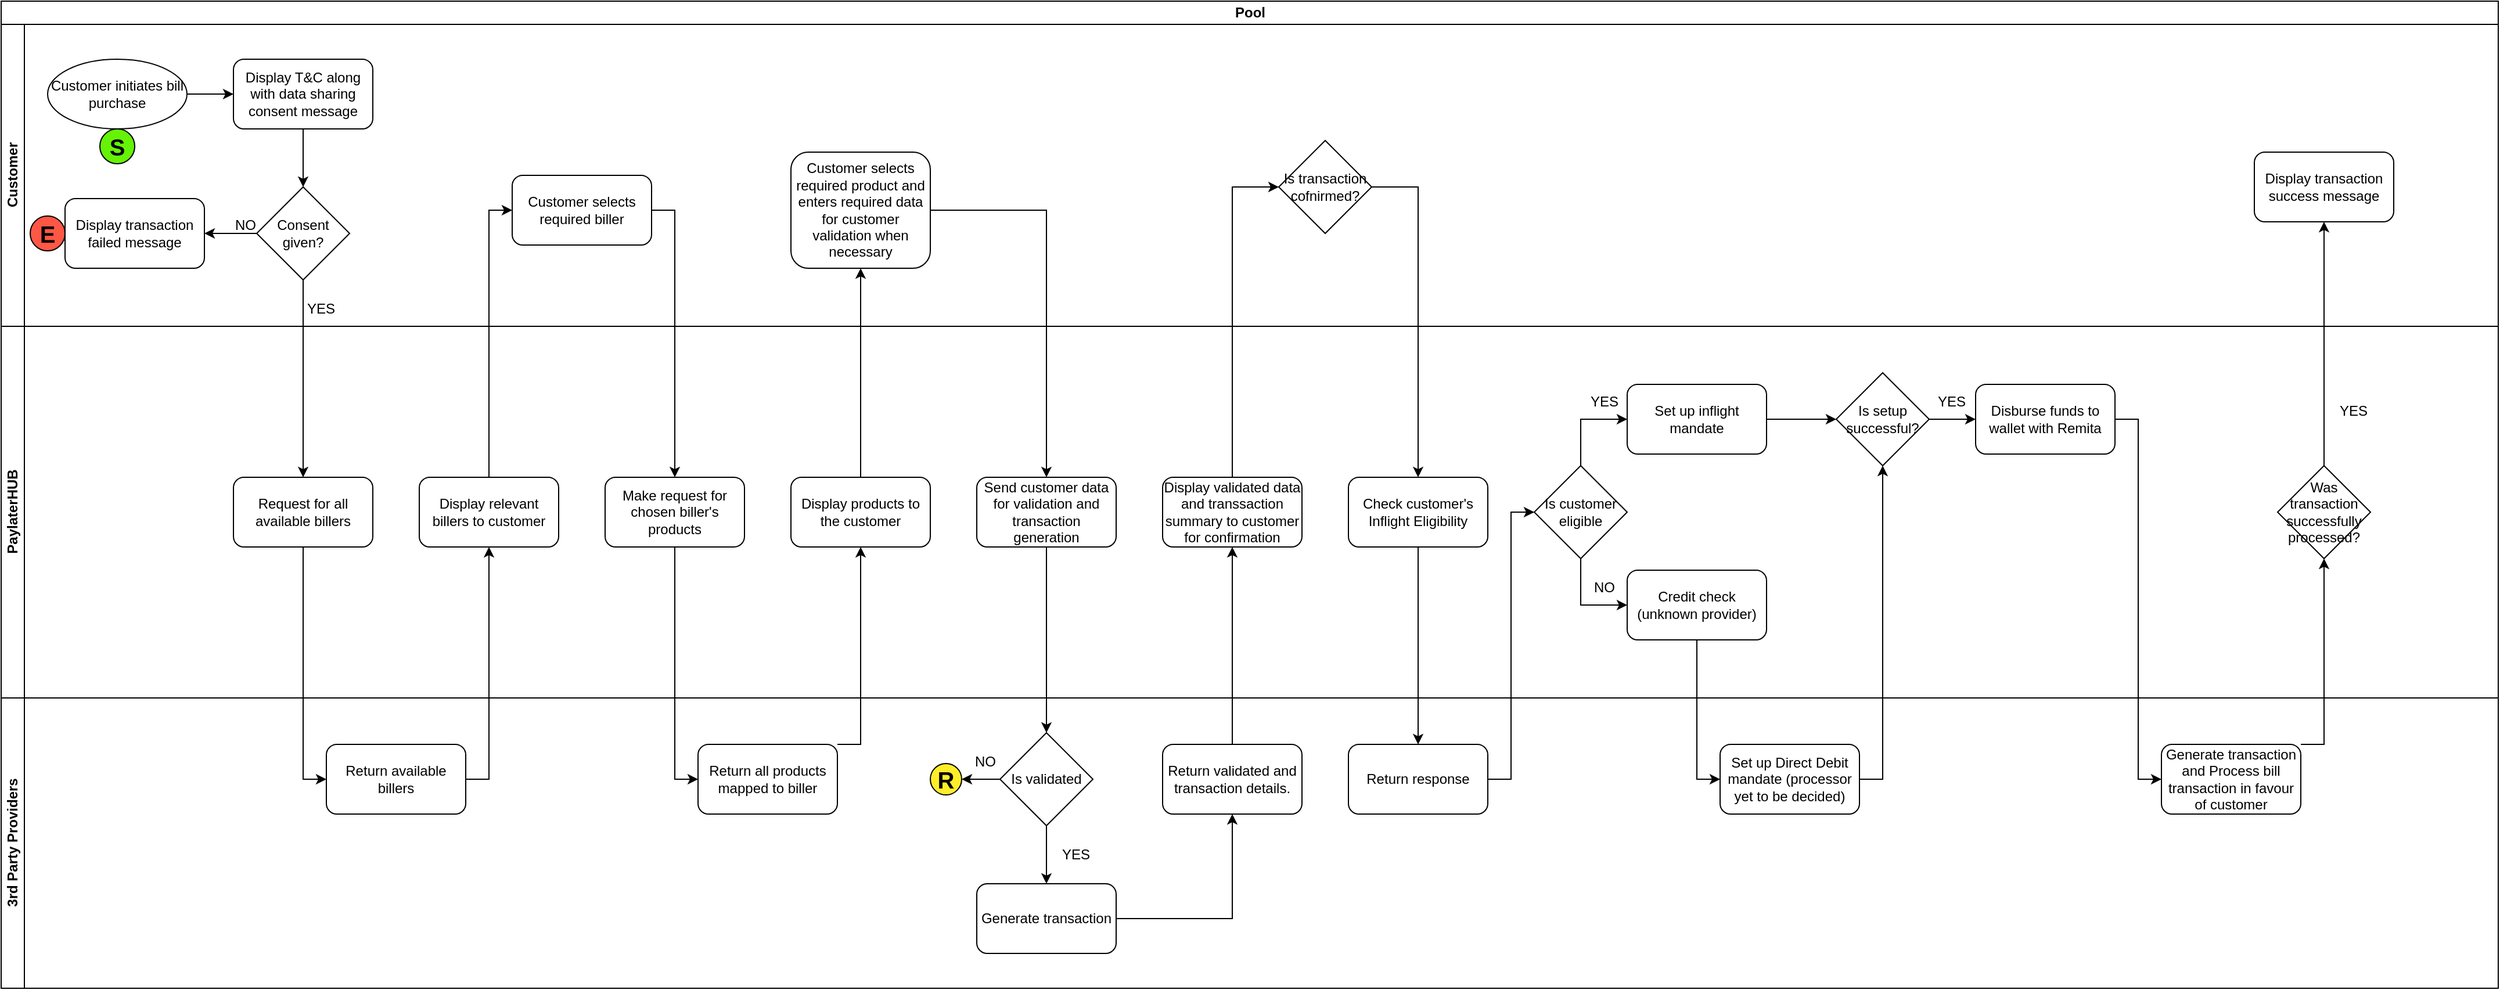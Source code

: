 <mxfile version="24.0.2" type="github">
  <diagram id="C5RBs43oDa-KdzZeNtuy" name="Page-1">
    <mxGraphModel dx="1908" dy="1378" grid="1" gridSize="10" guides="1" tooltips="1" connect="1" arrows="1" fold="1" page="1" pageScale="1" pageWidth="827" pageHeight="1169" math="0" shadow="0">
      <root>
        <mxCell id="WIyWlLk6GJQsqaUBKTNV-0" />
        <mxCell id="WIyWlLk6GJQsqaUBKTNV-1" parent="WIyWlLk6GJQsqaUBKTNV-0" />
        <mxCell id="VnchRvsKgucphbH2tO-m-4" value="Pool" style="swimlane;childLayout=stackLayout;resizeParent=1;resizeParentMax=0;horizontal=1;startSize=20;horizontalStack=0;html=1;flipV=0;flipH=0;direction=east;" vertex="1" parent="WIyWlLk6GJQsqaUBKTNV-1">
          <mxGeometry width="2150" height="850" as="geometry" />
        </mxCell>
        <mxCell id="VnchRvsKgucphbH2tO-m-5" value="Customer" style="swimlane;startSize=20;horizontal=0;html=1;direction=east;" vertex="1" parent="VnchRvsKgucphbH2tO-m-4">
          <mxGeometry y="20" width="2150" height="260" as="geometry" />
        </mxCell>
        <mxCell id="VnchRvsKgucphbH2tO-m-11" style="edgeStyle=orthogonalEdgeStyle;rounded=0;orthogonalLoop=1;jettySize=auto;html=1;" edge="1" parent="VnchRvsKgucphbH2tO-m-5" source="VnchRvsKgucphbH2tO-m-9" target="VnchRvsKgucphbH2tO-m-10">
          <mxGeometry relative="1" as="geometry" />
        </mxCell>
        <mxCell id="VnchRvsKgucphbH2tO-m-9" value="Customer initiates bill purchase" style="ellipse;whiteSpace=wrap;html=1;direction=east;" vertex="1" parent="VnchRvsKgucphbH2tO-m-5">
          <mxGeometry x="40" y="30" width="120" height="60" as="geometry" />
        </mxCell>
        <mxCell id="VnchRvsKgucphbH2tO-m-12" style="edgeStyle=orthogonalEdgeStyle;rounded=0;orthogonalLoop=1;jettySize=auto;html=1;" edge="1" parent="VnchRvsKgucphbH2tO-m-5" source="VnchRvsKgucphbH2tO-m-10">
          <mxGeometry relative="1" as="geometry">
            <mxPoint x="260" y="140" as="targetPoint" />
          </mxGeometry>
        </mxCell>
        <mxCell id="VnchRvsKgucphbH2tO-m-10" value="Display T&amp;amp;C along with data sharing consent message" style="rounded=1;whiteSpace=wrap;html=1;direction=east;" vertex="1" parent="VnchRvsKgucphbH2tO-m-5">
          <mxGeometry x="200" y="30" width="120" height="60" as="geometry" />
        </mxCell>
        <mxCell id="VnchRvsKgucphbH2tO-m-88" style="edgeStyle=orthogonalEdgeStyle;rounded=0;orthogonalLoop=1;jettySize=auto;html=1;entryX=1;entryY=0.5;entryDx=0;entryDy=0;" edge="1" parent="VnchRvsKgucphbH2tO-m-5" source="VnchRvsKgucphbH2tO-m-13" target="VnchRvsKgucphbH2tO-m-89">
          <mxGeometry relative="1" as="geometry">
            <mxPoint x="180" y="180" as="targetPoint" />
          </mxGeometry>
        </mxCell>
        <mxCell id="VnchRvsKgucphbH2tO-m-13" value="Consent given?" style="rhombus;whiteSpace=wrap;html=1;direction=east;" vertex="1" parent="VnchRvsKgucphbH2tO-m-5">
          <mxGeometry x="220" y="140" width="80" height="80" as="geometry" />
        </mxCell>
        <mxCell id="VnchRvsKgucphbH2tO-m-20" value="Customer selects required biller" style="rounded=1;whiteSpace=wrap;html=1;direction=east;" vertex="1" parent="VnchRvsKgucphbH2tO-m-5">
          <mxGeometry x="440" y="130" width="120" height="60" as="geometry" />
        </mxCell>
        <mxCell id="VnchRvsKgucphbH2tO-m-24" value="Customer selects required product and enters required data for customer validation when necessary" style="rounded=1;whiteSpace=wrap;html=1;direction=east;" vertex="1" parent="VnchRvsKgucphbH2tO-m-5">
          <mxGeometry x="680" y="110" width="120" height="100" as="geometry" />
        </mxCell>
        <mxCell id="VnchRvsKgucphbH2tO-m-30" value="Is transaction cofnirmed?" style="rhombus;whiteSpace=wrap;html=1;direction=east;" vertex="1" parent="VnchRvsKgucphbH2tO-m-5">
          <mxGeometry x="1100" y="100" width="80" height="80" as="geometry" />
        </mxCell>
        <mxCell id="VnchRvsKgucphbH2tO-m-68" value="Display transaction success message" style="rounded=1;whiteSpace=wrap;html=1;direction=east;" vertex="1" parent="VnchRvsKgucphbH2tO-m-5">
          <mxGeometry x="1940" y="110" width="120" height="60" as="geometry" />
        </mxCell>
        <mxCell id="VnchRvsKgucphbH2tO-m-84" value="&lt;b&gt;&lt;font style=&quot;font-size: 20px;&quot;&gt;S&lt;/font&gt;&lt;/b&gt;" style="ellipse;whiteSpace=wrap;html=1;fillColor=#65f207;direction=east;" vertex="1" parent="VnchRvsKgucphbH2tO-m-5">
          <mxGeometry x="85" y="90" width="30" height="30" as="geometry" />
        </mxCell>
        <mxCell id="VnchRvsKgucphbH2tO-m-87" value="&lt;span style=&quot;font-size: 20px;&quot;&gt;&lt;b&gt;E&lt;/b&gt;&lt;/span&gt;" style="ellipse;whiteSpace=wrap;html=1;fillColor=#FF5745;gradientColor=none;direction=east;" vertex="1" parent="VnchRvsKgucphbH2tO-m-5">
          <mxGeometry x="25" y="165" width="30" height="30" as="geometry" />
        </mxCell>
        <mxCell id="VnchRvsKgucphbH2tO-m-89" value="Display transaction failed message" style="rounded=1;whiteSpace=wrap;html=1;direction=east;" vertex="1" parent="VnchRvsKgucphbH2tO-m-5">
          <mxGeometry x="55" y="150" width="120" height="60" as="geometry" />
        </mxCell>
        <mxCell id="VnchRvsKgucphbH2tO-m-91" value="YES" style="text;html=1;align=center;verticalAlign=middle;resizable=0;points=[];autosize=1;strokeColor=none;fillColor=none;" vertex="1" parent="VnchRvsKgucphbH2tO-m-5">
          <mxGeometry x="250" y="230" width="50" height="30" as="geometry" />
        </mxCell>
        <mxCell id="VnchRvsKgucphbH2tO-m-6" value="PaylaterHUB" style="swimlane;startSize=20;horizontal=0;html=1;direction=east;" vertex="1" parent="VnchRvsKgucphbH2tO-m-4">
          <mxGeometry y="280" width="2150" height="320" as="geometry" />
        </mxCell>
        <mxCell id="VnchRvsKgucphbH2tO-m-15" value="Request for all available billers" style="rounded=1;whiteSpace=wrap;html=1;direction=east;" vertex="1" parent="VnchRvsKgucphbH2tO-m-6">
          <mxGeometry x="200" y="130" width="120" height="60" as="geometry" />
        </mxCell>
        <mxCell id="VnchRvsKgucphbH2tO-m-18" value="Display relevant billers to customer" style="rounded=1;whiteSpace=wrap;html=1;direction=east;" vertex="1" parent="VnchRvsKgucphbH2tO-m-6">
          <mxGeometry x="360" y="130" width="120" height="60" as="geometry" />
        </mxCell>
        <mxCell id="VnchRvsKgucphbH2tO-m-22" value="Make request for chosen biller&#39;s products" style="rounded=1;whiteSpace=wrap;html=1;direction=east;" vertex="1" parent="VnchRvsKgucphbH2tO-m-6">
          <mxGeometry x="520" y="130" width="120" height="60" as="geometry" />
        </mxCell>
        <mxCell id="VnchRvsKgucphbH2tO-m-28" value="Display validated data and transsaction summary to customer for confirmation" style="rounded=1;whiteSpace=wrap;html=1;direction=east;" vertex="1" parent="VnchRvsKgucphbH2tO-m-6">
          <mxGeometry x="1000" y="130" width="120" height="60" as="geometry" />
        </mxCell>
        <mxCell id="VnchRvsKgucphbH2tO-m-31" value="Check customer&#39;s Inflight Eligibility" style="rounded=1;whiteSpace=wrap;html=1;direction=east;" vertex="1" parent="VnchRvsKgucphbH2tO-m-6">
          <mxGeometry x="1160" y="130" width="120" height="60" as="geometry" />
        </mxCell>
        <mxCell id="VnchRvsKgucphbH2tO-m-55" style="edgeStyle=orthogonalEdgeStyle;rounded=0;orthogonalLoop=1;jettySize=auto;html=1;entryX=0;entryY=0.5;entryDx=0;entryDy=0;" edge="1" parent="VnchRvsKgucphbH2tO-m-6" source="VnchRvsKgucphbH2tO-m-35" target="VnchRvsKgucphbH2tO-m-39">
          <mxGeometry relative="1" as="geometry" />
        </mxCell>
        <mxCell id="VnchRvsKgucphbH2tO-m-35" value="Set up inflight mandate" style="rounded=1;whiteSpace=wrap;html=1;direction=east;" vertex="1" parent="VnchRvsKgucphbH2tO-m-6">
          <mxGeometry x="1400" y="50" width="120" height="60" as="geometry" />
        </mxCell>
        <mxCell id="VnchRvsKgucphbH2tO-m-61" style="edgeStyle=orthogonalEdgeStyle;rounded=0;orthogonalLoop=1;jettySize=auto;html=1;entryX=0;entryY=0.5;entryDx=0;entryDy=0;" edge="1" parent="VnchRvsKgucphbH2tO-m-6" source="VnchRvsKgucphbH2tO-m-39" target="VnchRvsKgucphbH2tO-m-62">
          <mxGeometry relative="1" as="geometry">
            <mxPoint x="1690" y="80" as="targetPoint" />
          </mxGeometry>
        </mxCell>
        <mxCell id="VnchRvsKgucphbH2tO-m-39" value="Is setup successful?" style="rhombus;whiteSpace=wrap;html=1;direction=east;" vertex="1" parent="VnchRvsKgucphbH2tO-m-6">
          <mxGeometry x="1580" y="40" width="80" height="80" as="geometry" />
        </mxCell>
        <mxCell id="VnchRvsKgucphbH2tO-m-40" value="Credit check&lt;div&gt;(unknown provider)&lt;/div&gt;" style="rounded=1;whiteSpace=wrap;html=1;direction=east;" vertex="1" parent="VnchRvsKgucphbH2tO-m-6">
          <mxGeometry x="1400" y="210" width="120" height="60" as="geometry" />
        </mxCell>
        <mxCell id="VnchRvsKgucphbH2tO-m-62" value="Disburse funds to wallet with Remita" style="rounded=1;whiteSpace=wrap;html=1;direction=east;" vertex="1" parent="VnchRvsKgucphbH2tO-m-6">
          <mxGeometry x="1700" y="50" width="120" height="60" as="geometry" />
        </mxCell>
        <mxCell id="VnchRvsKgucphbH2tO-m-94" value="NO" style="text;html=1;align=center;verticalAlign=middle;resizable=0;points=[];autosize=1;strokeColor=none;fillColor=none;" vertex="1" parent="VnchRvsKgucphbH2tO-m-6">
          <mxGeometry x="1360" y="210" width="40" height="30" as="geometry" />
        </mxCell>
        <mxCell id="VnchRvsKgucphbH2tO-m-93" value="YES" style="text;html=1;align=center;verticalAlign=middle;resizable=0;points=[];autosize=1;strokeColor=none;fillColor=none;" vertex="1" parent="VnchRvsKgucphbH2tO-m-6">
          <mxGeometry x="1355" y="50" width="50" height="30" as="geometry" />
        </mxCell>
        <mxCell id="VnchRvsKgucphbH2tO-m-95" value="YES" style="text;html=1;align=center;verticalAlign=middle;resizable=0;points=[];autosize=1;strokeColor=none;fillColor=none;" vertex="1" parent="VnchRvsKgucphbH2tO-m-6">
          <mxGeometry x="1654" y="50" width="50" height="30" as="geometry" />
        </mxCell>
        <mxCell id="VnchRvsKgucphbH2tO-m-96" value="YES" style="text;html=1;align=center;verticalAlign=middle;resizable=0;points=[];autosize=1;strokeColor=none;fillColor=none;" vertex="1" parent="VnchRvsKgucphbH2tO-m-6">
          <mxGeometry x="2000" y="58" width="50" height="30" as="geometry" />
        </mxCell>
        <mxCell id="VnchRvsKgucphbH2tO-m-7" value="3rd Party Providers" style="swimlane;startSize=20;horizontal=0;html=1;direction=east;" vertex="1" parent="VnchRvsKgucphbH2tO-m-4">
          <mxGeometry y="600" width="2150" height="250" as="geometry" />
        </mxCell>
        <mxCell id="VnchRvsKgucphbH2tO-m-17" value="Return available billers" style="rounded=1;whiteSpace=wrap;html=1;direction=east;" vertex="1" parent="VnchRvsKgucphbH2tO-m-7">
          <mxGeometry x="280" y="40" width="120" height="60" as="geometry" />
        </mxCell>
        <mxCell id="VnchRvsKgucphbH2tO-m-21" value="Return all products mapped to biller" style="rounded=1;whiteSpace=wrap;html=1;direction=east;" vertex="1" parent="VnchRvsKgucphbH2tO-m-7">
          <mxGeometry x="600" y="40" width="120" height="60" as="geometry" />
        </mxCell>
        <mxCell id="VnchRvsKgucphbH2tO-m-27" value="Return validated and transaction details." style="rounded=1;whiteSpace=wrap;html=1;direction=east;" vertex="1" parent="VnchRvsKgucphbH2tO-m-7">
          <mxGeometry x="1000" y="40" width="120" height="60" as="geometry" />
        </mxCell>
        <mxCell id="VnchRvsKgucphbH2tO-m-81" style="edgeStyle=orthogonalEdgeStyle;rounded=0;orthogonalLoop=1;jettySize=auto;html=1;entryX=0.5;entryY=0;entryDx=0;entryDy=0;" edge="1" parent="VnchRvsKgucphbH2tO-m-7" source="VnchRvsKgucphbH2tO-m-26" target="VnchRvsKgucphbH2tO-m-80">
          <mxGeometry relative="1" as="geometry" />
        </mxCell>
        <mxCell id="VnchRvsKgucphbH2tO-m-99" value="" style="edgeStyle=orthogonalEdgeStyle;rounded=0;orthogonalLoop=1;jettySize=auto;html=1;" edge="1" parent="VnchRvsKgucphbH2tO-m-7" source="VnchRvsKgucphbH2tO-m-26" target="VnchRvsKgucphbH2tO-m-98">
          <mxGeometry relative="1" as="geometry" />
        </mxCell>
        <mxCell id="VnchRvsKgucphbH2tO-m-26" value="Is validated" style="rhombus;whiteSpace=wrap;html=1;direction=east;" vertex="1" parent="VnchRvsKgucphbH2tO-m-7">
          <mxGeometry x="860" y="30" width="80" height="80" as="geometry" />
        </mxCell>
        <mxCell id="VnchRvsKgucphbH2tO-m-33" value="Return response" style="rounded=1;whiteSpace=wrap;html=1;direction=east;" vertex="1" parent="VnchRvsKgucphbH2tO-m-7">
          <mxGeometry x="1160" y="40" width="120" height="60" as="geometry" />
        </mxCell>
        <mxCell id="VnchRvsKgucphbH2tO-m-36" value="Set up Direct Debit mandate (processor yet to be decided)" style="rounded=1;whiteSpace=wrap;html=1;direction=east;" vertex="1" parent="VnchRvsKgucphbH2tO-m-7">
          <mxGeometry x="1480" y="40" width="120" height="60" as="geometry" />
        </mxCell>
        <mxCell id="VnchRvsKgucphbH2tO-m-63" value="Generate transaction and Process bill transaction in favour of customer" style="rounded=1;whiteSpace=wrap;html=1;direction=east;" vertex="1" parent="VnchRvsKgucphbH2tO-m-7">
          <mxGeometry x="1860" y="40" width="120" height="60" as="geometry" />
        </mxCell>
        <mxCell id="VnchRvsKgucphbH2tO-m-82" style="edgeStyle=orthogonalEdgeStyle;rounded=0;orthogonalLoop=1;jettySize=auto;html=1;entryX=0.5;entryY=1;entryDx=0;entryDy=0;" edge="1" parent="VnchRvsKgucphbH2tO-m-7" source="VnchRvsKgucphbH2tO-m-80" target="VnchRvsKgucphbH2tO-m-27">
          <mxGeometry relative="1" as="geometry" />
        </mxCell>
        <mxCell id="VnchRvsKgucphbH2tO-m-80" value="Generate transaction" style="rounded=1;whiteSpace=wrap;html=1;direction=east;" vertex="1" parent="VnchRvsKgucphbH2tO-m-7">
          <mxGeometry x="840" y="160" width="120" height="60" as="geometry" />
        </mxCell>
        <mxCell id="VnchRvsKgucphbH2tO-m-92" value="YES" style="text;html=1;align=center;verticalAlign=middle;resizable=0;points=[];autosize=1;strokeColor=none;fillColor=none;" vertex="1" parent="VnchRvsKgucphbH2tO-m-7">
          <mxGeometry x="900" y="120" width="50" height="30" as="geometry" />
        </mxCell>
        <mxCell id="VnchRvsKgucphbH2tO-m-98" value="&lt;b&gt;&lt;font style=&quot;font-size: 20px;&quot;&gt;R&lt;/font&gt;&lt;/b&gt;" style="ellipse;whiteSpace=wrap;html=1;fillColor=#ffed29;direction=east;" vertex="1" parent="VnchRvsKgucphbH2tO-m-7">
          <mxGeometry x="800" y="56.5" width="27" height="27" as="geometry" />
        </mxCell>
        <mxCell id="VnchRvsKgucphbH2tO-m-100" value="NO" style="text;html=1;align=center;verticalAlign=middle;resizable=0;points=[];autosize=1;strokeColor=none;fillColor=none;" vertex="1" parent="VnchRvsKgucphbH2tO-m-7">
          <mxGeometry x="827" y="40" width="40" height="30" as="geometry" />
        </mxCell>
        <mxCell id="VnchRvsKgucphbH2tO-m-16" style="edgeStyle=orthogonalEdgeStyle;rounded=0;orthogonalLoop=1;jettySize=auto;html=1;entryX=0;entryY=0.5;entryDx=0;entryDy=0;" edge="1" parent="VnchRvsKgucphbH2tO-m-4" source="VnchRvsKgucphbH2tO-m-15" target="VnchRvsKgucphbH2tO-m-17">
          <mxGeometry relative="1" as="geometry">
            <mxPoint x="260" y="440" as="targetPoint" />
          </mxGeometry>
        </mxCell>
        <mxCell id="VnchRvsKgucphbH2tO-m-19" style="edgeStyle=orthogonalEdgeStyle;rounded=0;orthogonalLoop=1;jettySize=auto;html=1;exitX=1;exitY=0.5;exitDx=0;exitDy=0;" edge="1" parent="VnchRvsKgucphbH2tO-m-4" source="VnchRvsKgucphbH2tO-m-17" target="VnchRvsKgucphbH2tO-m-18">
          <mxGeometry relative="1" as="geometry">
            <mxPoint x="400" y="480" as="sourcePoint" />
            <Array as="points">
              <mxPoint x="420" y="670" />
            </Array>
          </mxGeometry>
        </mxCell>
        <mxCell id="VnchRvsKgucphbH2tO-m-29" style="edgeStyle=orthogonalEdgeStyle;rounded=0;orthogonalLoop=1;jettySize=auto;html=1;entryX=0;entryY=0.5;entryDx=0;entryDy=0;" edge="1" parent="VnchRvsKgucphbH2tO-m-4" source="VnchRvsKgucphbH2tO-m-28" target="VnchRvsKgucphbH2tO-m-30">
          <mxGeometry relative="1" as="geometry">
            <mxPoint x="1060" y="210" as="targetPoint" />
          </mxGeometry>
        </mxCell>
        <mxCell id="VnchRvsKgucphbH2tO-m-53" style="edgeStyle=orthogonalEdgeStyle;rounded=0;orthogonalLoop=1;jettySize=auto;html=1;entryX=0.5;entryY=1;entryDx=0;entryDy=0;exitX=1;exitY=0.5;exitDx=0;exitDy=0;" edge="1" parent="VnchRvsKgucphbH2tO-m-4" source="VnchRvsKgucphbH2tO-m-36" target="VnchRvsKgucphbH2tO-m-39">
          <mxGeometry relative="1" as="geometry">
            <mxPoint x="1610" y="670" as="sourcePoint" />
            <Array as="points">
              <mxPoint x="1620" y="670" />
            </Array>
          </mxGeometry>
        </mxCell>
        <mxCell id="VnchRvsKgucphbH2tO-m-41" style="edgeStyle=orthogonalEdgeStyle;rounded=0;orthogonalLoop=1;jettySize=auto;html=1;entryX=0;entryY=0.5;entryDx=0;entryDy=0;" edge="1" parent="VnchRvsKgucphbH2tO-m-4" source="VnchRvsKgucphbH2tO-m-40" target="VnchRvsKgucphbH2tO-m-36">
          <mxGeometry relative="1" as="geometry">
            <mxPoint x="1460" y="640" as="targetPoint" />
          </mxGeometry>
        </mxCell>
        <mxCell id="VnchRvsKgucphbH2tO-m-64" style="edgeStyle=orthogonalEdgeStyle;rounded=0;orthogonalLoop=1;jettySize=auto;html=1;entryX=0;entryY=0.5;entryDx=0;entryDy=0;" edge="1" parent="VnchRvsKgucphbH2tO-m-4" source="VnchRvsKgucphbH2tO-m-62" target="VnchRvsKgucphbH2tO-m-63">
          <mxGeometry relative="1" as="geometry" />
        </mxCell>
        <mxCell id="VnchRvsKgucphbH2tO-m-14" style="edgeStyle=orthogonalEdgeStyle;rounded=0;orthogonalLoop=1;jettySize=auto;html=1;entryX=0.5;entryY=0;entryDx=0;entryDy=0;" edge="1" parent="VnchRvsKgucphbH2tO-m-4" source="VnchRvsKgucphbH2tO-m-13" target="VnchRvsKgucphbH2tO-m-15">
          <mxGeometry relative="1" as="geometry">
            <mxPoint x="260" y="320" as="targetPoint" />
          </mxGeometry>
        </mxCell>
        <mxCell id="VnchRvsKgucphbH2tO-m-69" style="edgeStyle=orthogonalEdgeStyle;rounded=0;orthogonalLoop=1;jettySize=auto;html=1;entryX=0;entryY=0.5;entryDx=0;entryDy=0;" edge="1" parent="VnchRvsKgucphbH2tO-m-4" source="VnchRvsKgucphbH2tO-m-18" target="VnchRvsKgucphbH2tO-m-20">
          <mxGeometry relative="1" as="geometry" />
        </mxCell>
        <mxCell id="VnchRvsKgucphbH2tO-m-70" style="edgeStyle=orthogonalEdgeStyle;rounded=0;orthogonalLoop=1;jettySize=auto;html=1;entryX=0.5;entryY=0;entryDx=0;entryDy=0;" edge="1" parent="VnchRvsKgucphbH2tO-m-4" source="VnchRvsKgucphbH2tO-m-20" target="VnchRvsKgucphbH2tO-m-22">
          <mxGeometry relative="1" as="geometry">
            <Array as="points">
              <mxPoint x="580" y="180" />
            </Array>
          </mxGeometry>
        </mxCell>
        <mxCell id="VnchRvsKgucphbH2tO-m-71" style="edgeStyle=orthogonalEdgeStyle;rounded=0;orthogonalLoop=1;jettySize=auto;html=1;entryX=0;entryY=0.5;entryDx=0;entryDy=0;" edge="1" parent="VnchRvsKgucphbH2tO-m-4" source="VnchRvsKgucphbH2tO-m-22" target="VnchRvsKgucphbH2tO-m-21">
          <mxGeometry relative="1" as="geometry" />
        </mxCell>
        <mxCell id="VnchRvsKgucphbH2tO-m-77" style="edgeStyle=orthogonalEdgeStyle;rounded=0;orthogonalLoop=1;jettySize=auto;html=1;entryX=0.5;entryY=1;entryDx=0;entryDy=0;" edge="1" parent="VnchRvsKgucphbH2tO-m-4" source="VnchRvsKgucphbH2tO-m-27" target="VnchRvsKgucphbH2tO-m-28">
          <mxGeometry relative="1" as="geometry" />
        </mxCell>
        <mxCell id="VnchRvsKgucphbH2tO-m-78" style="edgeStyle=orthogonalEdgeStyle;rounded=0;orthogonalLoop=1;jettySize=auto;html=1;entryX=0.5;entryY=0;entryDx=0;entryDy=0;" edge="1" parent="VnchRvsKgucphbH2tO-m-4" source="VnchRvsKgucphbH2tO-m-31" target="VnchRvsKgucphbH2tO-m-33">
          <mxGeometry relative="1" as="geometry" />
        </mxCell>
        <mxCell id="VnchRvsKgucphbH2tO-m-83" style="edgeStyle=orthogonalEdgeStyle;rounded=0;orthogonalLoop=1;jettySize=auto;html=1;entryX=0.5;entryY=0;entryDx=0;entryDy=0;" edge="1" parent="VnchRvsKgucphbH2tO-m-4" source="VnchRvsKgucphbH2tO-m-30" target="VnchRvsKgucphbH2tO-m-31">
          <mxGeometry relative="1" as="geometry">
            <Array as="points">
              <mxPoint x="1220" y="160" />
            </Array>
          </mxGeometry>
        </mxCell>
        <mxCell id="VnchRvsKgucphbH2tO-m-23" value="Display products to the customer" style="rounded=1;whiteSpace=wrap;html=1;flipV=0;flipH=0;direction=east;" vertex="1" parent="WIyWlLk6GJQsqaUBKTNV-1">
          <mxGeometry x="680" y="410" width="120" height="60" as="geometry" />
        </mxCell>
        <mxCell id="VnchRvsKgucphbH2tO-m-25" value="Send customer data for validation and transaction generation" style="rounded=1;whiteSpace=wrap;html=1;flipV=0;flipH=0;direction=east;" vertex="1" parent="WIyWlLk6GJQsqaUBKTNV-1">
          <mxGeometry x="840" y="410" width="120" height="60" as="geometry" />
        </mxCell>
        <mxCell id="VnchRvsKgucphbH2tO-m-34" value="Is customer eligible" style="rhombus;whiteSpace=wrap;html=1;flipV=0;flipH=0;direction=east;" vertex="1" parent="WIyWlLk6GJQsqaUBKTNV-1">
          <mxGeometry x="1320" y="400" width="80" height="80" as="geometry" />
        </mxCell>
        <mxCell id="VnchRvsKgucphbH2tO-m-65" value="Was transaction successfully processed?" style="rhombus;whiteSpace=wrap;html=1;flipV=0;flipH=0;direction=east;" vertex="1" parent="WIyWlLk6GJQsqaUBKTNV-1">
          <mxGeometry x="1960" y="400" width="80" height="80" as="geometry" />
        </mxCell>
        <mxCell id="VnchRvsKgucphbH2tO-m-90" value="NO" style="text;html=1;align=center;verticalAlign=middle;resizable=0;points=[];autosize=1;strokeColor=none;fillColor=none;flipV=0;flipH=0;" vertex="1" parent="WIyWlLk6GJQsqaUBKTNV-1">
          <mxGeometry x="190" y="178" width="40" height="30" as="geometry" />
        </mxCell>
        <mxCell id="VnchRvsKgucphbH2tO-m-73" style="edgeStyle=orthogonalEdgeStyle;rounded=0;orthogonalLoop=1;jettySize=auto;html=1;entryX=0.5;entryY=1;entryDx=0;entryDy=0;" edge="1" parent="WIyWlLk6GJQsqaUBKTNV-1" source="VnchRvsKgucphbH2tO-m-23" target="VnchRvsKgucphbH2tO-m-24">
          <mxGeometry relative="1" as="geometry" />
        </mxCell>
        <mxCell id="VnchRvsKgucphbH2tO-m-75" style="edgeStyle=orthogonalEdgeStyle;rounded=0;orthogonalLoop=1;jettySize=auto;html=1;entryX=0.5;entryY=0;entryDx=0;entryDy=0;" edge="1" parent="WIyWlLk6GJQsqaUBKTNV-1" source="VnchRvsKgucphbH2tO-m-25" target="VnchRvsKgucphbH2tO-m-26">
          <mxGeometry relative="1" as="geometry" />
        </mxCell>
        <mxCell id="VnchRvsKgucphbH2tO-m-56" style="edgeStyle=orthogonalEdgeStyle;rounded=0;orthogonalLoop=1;jettySize=auto;html=1;entryX=0;entryY=0.5;entryDx=0;entryDy=0;" edge="1" parent="WIyWlLk6GJQsqaUBKTNV-1" source="VnchRvsKgucphbH2tO-m-34" target="VnchRvsKgucphbH2tO-m-35">
          <mxGeometry relative="1" as="geometry" />
        </mxCell>
        <mxCell id="VnchRvsKgucphbH2tO-m-57" style="edgeStyle=orthogonalEdgeStyle;rounded=0;orthogonalLoop=1;jettySize=auto;html=1;entryX=0;entryY=0.5;entryDx=0;entryDy=0;" edge="1" parent="WIyWlLk6GJQsqaUBKTNV-1" source="VnchRvsKgucphbH2tO-m-34" target="VnchRvsKgucphbH2tO-m-40">
          <mxGeometry relative="1" as="geometry" />
        </mxCell>
        <mxCell id="VnchRvsKgucphbH2tO-m-67" style="edgeStyle=orthogonalEdgeStyle;rounded=0;orthogonalLoop=1;jettySize=auto;html=1;entryX=0.5;entryY=1;entryDx=0;entryDy=0;" edge="1" parent="WIyWlLk6GJQsqaUBKTNV-1" source="VnchRvsKgucphbH2tO-m-65" target="VnchRvsKgucphbH2tO-m-68">
          <mxGeometry relative="1" as="geometry">
            <mxPoint x="2000" y="210" as="targetPoint" />
          </mxGeometry>
        </mxCell>
        <mxCell id="VnchRvsKgucphbH2tO-m-66" style="edgeStyle=orthogonalEdgeStyle;rounded=0;orthogonalLoop=1;jettySize=auto;html=1;entryX=0.5;entryY=1;entryDx=0;entryDy=0;" edge="1" parent="WIyWlLk6GJQsqaUBKTNV-1" source="VnchRvsKgucphbH2tO-m-63" target="VnchRvsKgucphbH2tO-m-65">
          <mxGeometry relative="1" as="geometry">
            <Array as="points">
              <mxPoint x="2000" y="640" />
            </Array>
          </mxGeometry>
        </mxCell>
        <mxCell id="VnchRvsKgucphbH2tO-m-72" style="edgeStyle=orthogonalEdgeStyle;rounded=0;orthogonalLoop=1;jettySize=auto;html=1;entryX=0.5;entryY=1;entryDx=0;entryDy=0;" edge="1" parent="WIyWlLk6GJQsqaUBKTNV-1" source="VnchRvsKgucphbH2tO-m-21" target="VnchRvsKgucphbH2tO-m-23">
          <mxGeometry relative="1" as="geometry">
            <Array as="points">
              <mxPoint x="740" y="640" />
            </Array>
          </mxGeometry>
        </mxCell>
        <mxCell id="VnchRvsKgucphbH2tO-m-74" style="edgeStyle=orthogonalEdgeStyle;rounded=0;orthogonalLoop=1;jettySize=auto;html=1;entryX=0.5;entryY=0;entryDx=0;entryDy=0;" edge="1" parent="WIyWlLk6GJQsqaUBKTNV-1" source="VnchRvsKgucphbH2tO-m-24" target="VnchRvsKgucphbH2tO-m-25">
          <mxGeometry relative="1" as="geometry" />
        </mxCell>
        <mxCell id="VnchRvsKgucphbH2tO-m-79" style="edgeStyle=orthogonalEdgeStyle;rounded=0;orthogonalLoop=1;jettySize=auto;html=1;entryX=0;entryY=0.5;entryDx=0;entryDy=0;" edge="1" parent="WIyWlLk6GJQsqaUBKTNV-1" source="VnchRvsKgucphbH2tO-m-33" target="VnchRvsKgucphbH2tO-m-34">
          <mxGeometry relative="1" as="geometry" />
        </mxCell>
      </root>
    </mxGraphModel>
  </diagram>
</mxfile>
